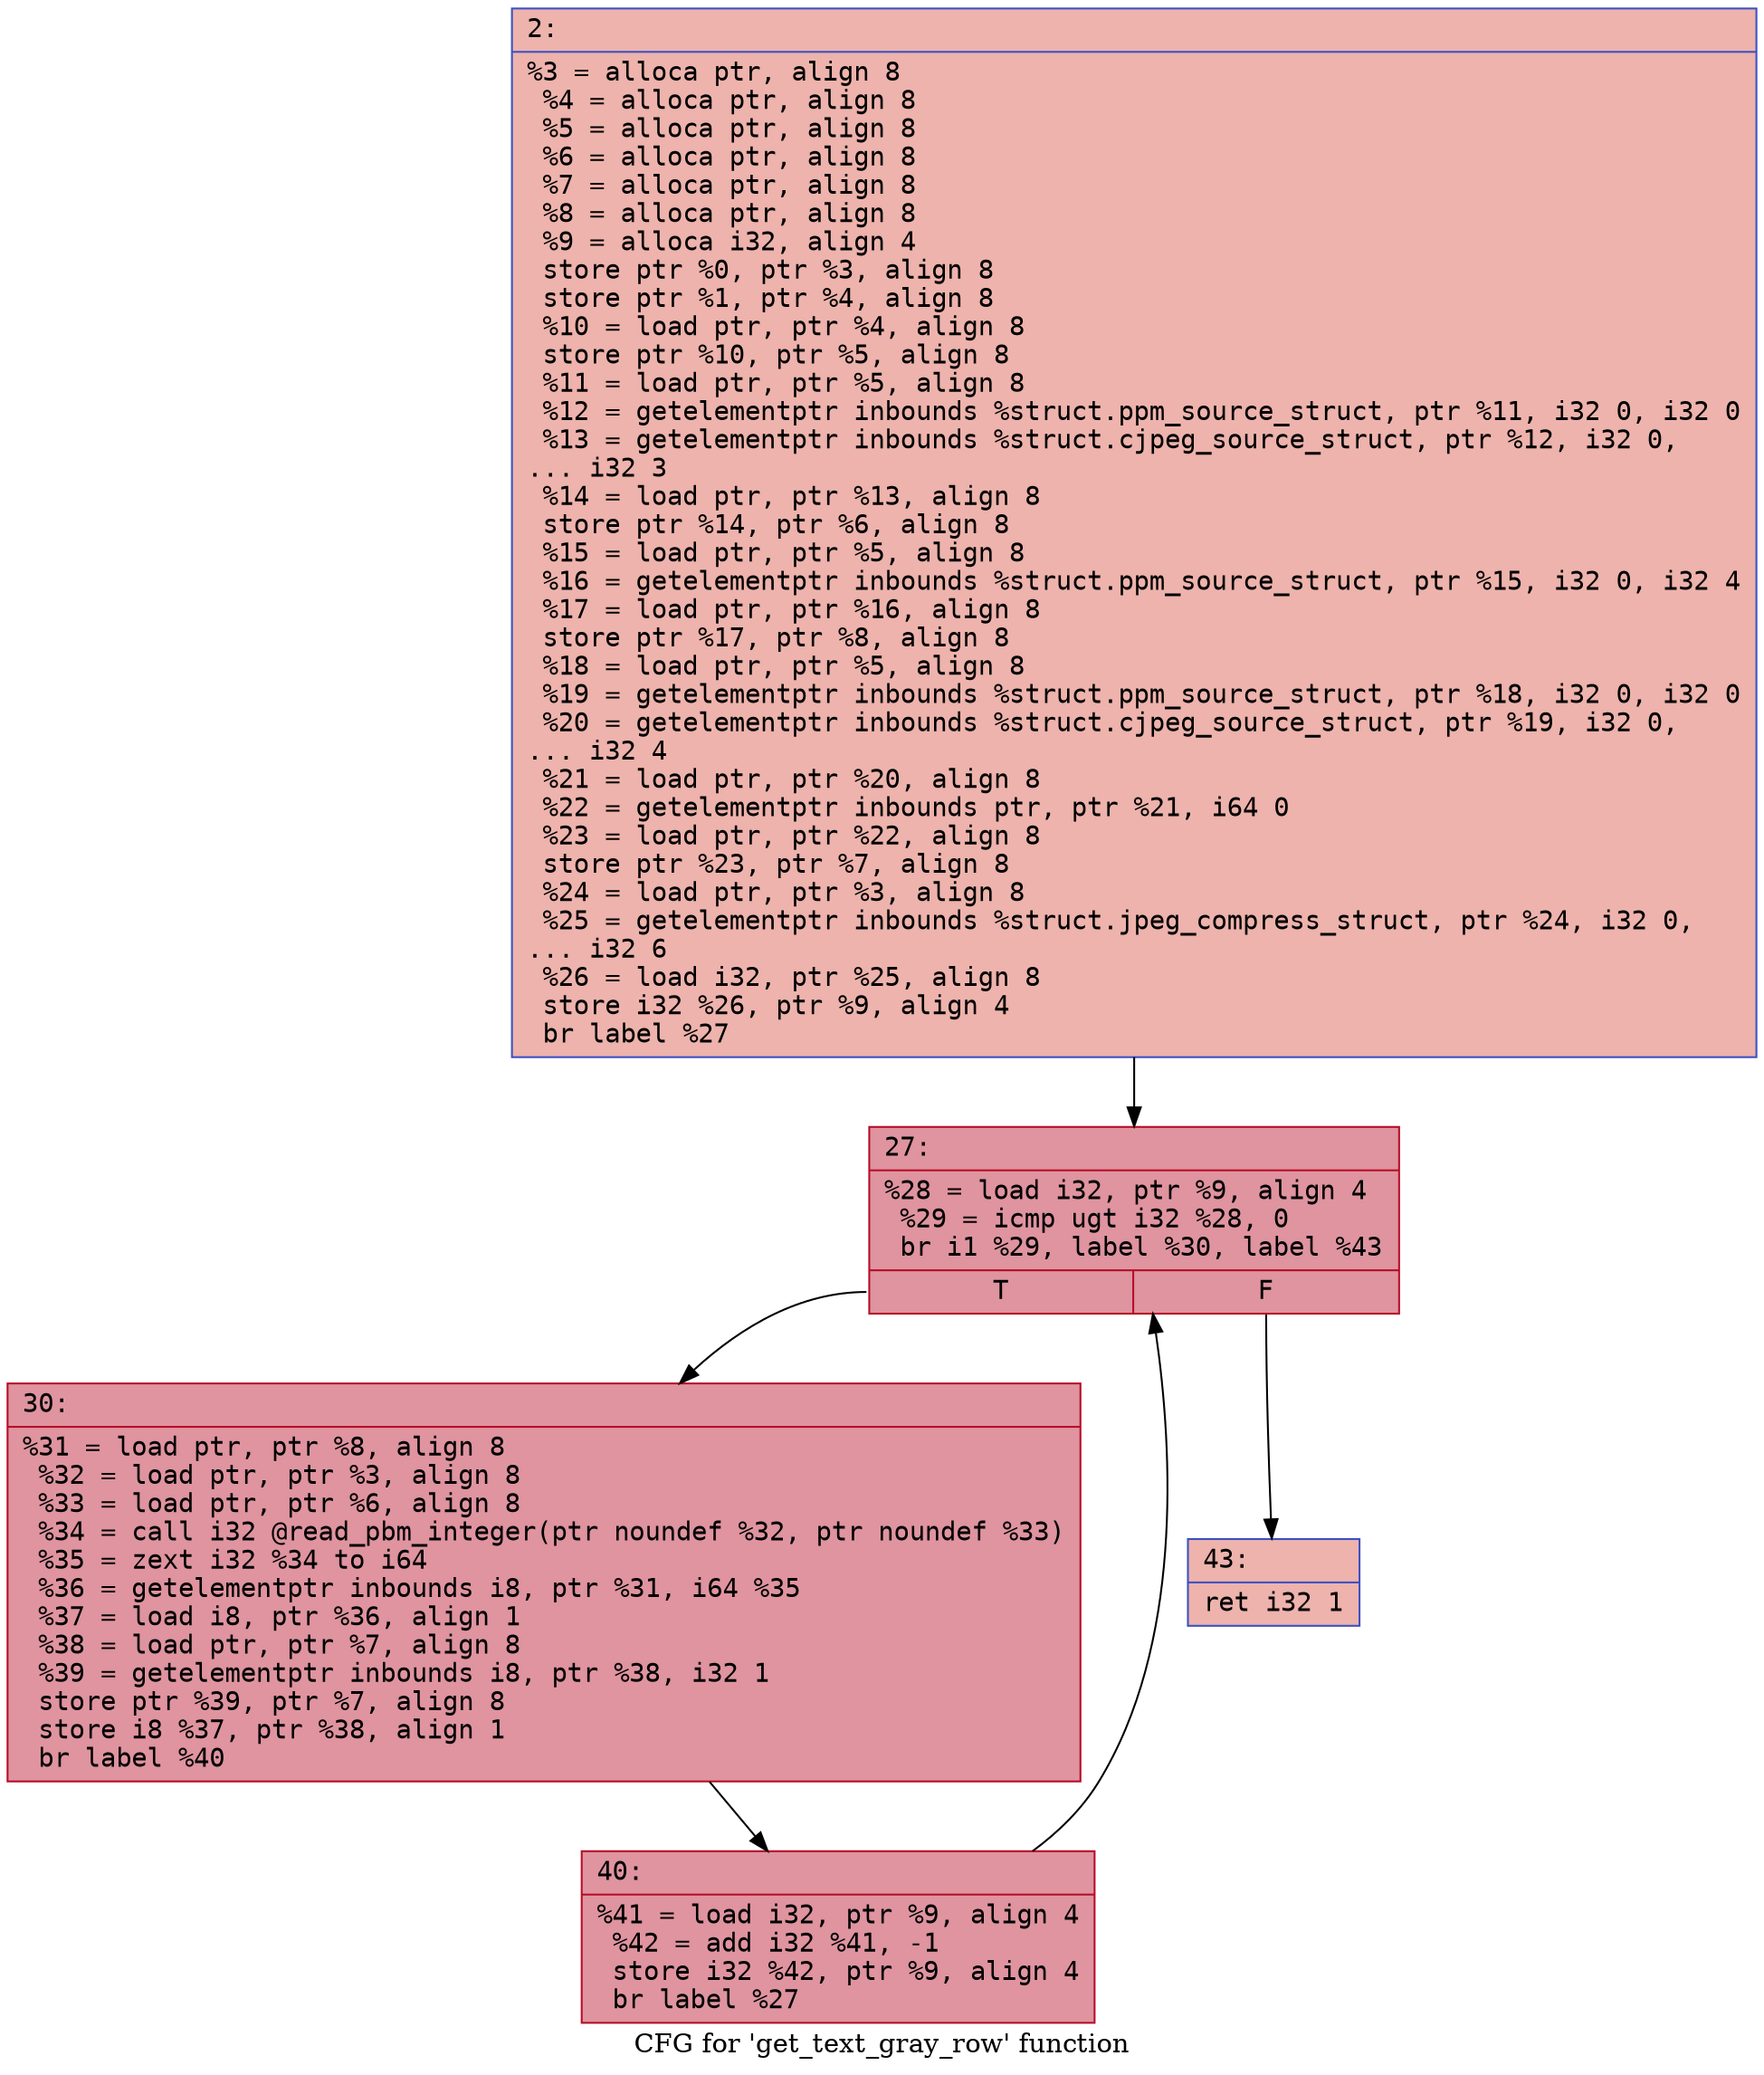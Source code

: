 digraph "CFG for 'get_text_gray_row' function" {
	label="CFG for 'get_text_gray_row' function";

	Node0x6000008373e0 [shape=record,color="#3d50c3ff", style=filled, fillcolor="#d6524470" fontname="Courier",label="{2:\l|  %3 = alloca ptr, align 8\l  %4 = alloca ptr, align 8\l  %5 = alloca ptr, align 8\l  %6 = alloca ptr, align 8\l  %7 = alloca ptr, align 8\l  %8 = alloca ptr, align 8\l  %9 = alloca i32, align 4\l  store ptr %0, ptr %3, align 8\l  store ptr %1, ptr %4, align 8\l  %10 = load ptr, ptr %4, align 8\l  store ptr %10, ptr %5, align 8\l  %11 = load ptr, ptr %5, align 8\l  %12 = getelementptr inbounds %struct.ppm_source_struct, ptr %11, i32 0, i32 0\l  %13 = getelementptr inbounds %struct.cjpeg_source_struct, ptr %12, i32 0,\l... i32 3\l  %14 = load ptr, ptr %13, align 8\l  store ptr %14, ptr %6, align 8\l  %15 = load ptr, ptr %5, align 8\l  %16 = getelementptr inbounds %struct.ppm_source_struct, ptr %15, i32 0, i32 4\l  %17 = load ptr, ptr %16, align 8\l  store ptr %17, ptr %8, align 8\l  %18 = load ptr, ptr %5, align 8\l  %19 = getelementptr inbounds %struct.ppm_source_struct, ptr %18, i32 0, i32 0\l  %20 = getelementptr inbounds %struct.cjpeg_source_struct, ptr %19, i32 0,\l... i32 4\l  %21 = load ptr, ptr %20, align 8\l  %22 = getelementptr inbounds ptr, ptr %21, i64 0\l  %23 = load ptr, ptr %22, align 8\l  store ptr %23, ptr %7, align 8\l  %24 = load ptr, ptr %3, align 8\l  %25 = getelementptr inbounds %struct.jpeg_compress_struct, ptr %24, i32 0,\l... i32 6\l  %26 = load i32, ptr %25, align 8\l  store i32 %26, ptr %9, align 4\l  br label %27\l}"];
	Node0x6000008373e0 -> Node0x600000837480[tooltip="2 -> 27\nProbability 100.00%" ];
	Node0x600000837480 [shape=record,color="#b70d28ff", style=filled, fillcolor="#b70d2870" fontname="Courier",label="{27:\l|  %28 = load i32, ptr %9, align 4\l  %29 = icmp ugt i32 %28, 0\l  br i1 %29, label %30, label %43\l|{<s0>T|<s1>F}}"];
	Node0x600000837480:s0 -> Node0x6000008374d0[tooltip="27 -> 30\nProbability 96.88%" ];
	Node0x600000837480:s1 -> Node0x600000837570[tooltip="27 -> 43\nProbability 3.12%" ];
	Node0x6000008374d0 [shape=record,color="#b70d28ff", style=filled, fillcolor="#b70d2870" fontname="Courier",label="{30:\l|  %31 = load ptr, ptr %8, align 8\l  %32 = load ptr, ptr %3, align 8\l  %33 = load ptr, ptr %6, align 8\l  %34 = call i32 @read_pbm_integer(ptr noundef %32, ptr noundef %33)\l  %35 = zext i32 %34 to i64\l  %36 = getelementptr inbounds i8, ptr %31, i64 %35\l  %37 = load i8, ptr %36, align 1\l  %38 = load ptr, ptr %7, align 8\l  %39 = getelementptr inbounds i8, ptr %38, i32 1\l  store ptr %39, ptr %7, align 8\l  store i8 %37, ptr %38, align 1\l  br label %40\l}"];
	Node0x6000008374d0 -> Node0x600000837520[tooltip="30 -> 40\nProbability 100.00%" ];
	Node0x600000837520 [shape=record,color="#b70d28ff", style=filled, fillcolor="#b70d2870" fontname="Courier",label="{40:\l|  %41 = load i32, ptr %9, align 4\l  %42 = add i32 %41, -1\l  store i32 %42, ptr %9, align 4\l  br label %27\l}"];
	Node0x600000837520 -> Node0x600000837480[tooltip="40 -> 27\nProbability 100.00%" ];
	Node0x600000837570 [shape=record,color="#3d50c3ff", style=filled, fillcolor="#d6524470" fontname="Courier",label="{43:\l|  ret i32 1\l}"];
}
